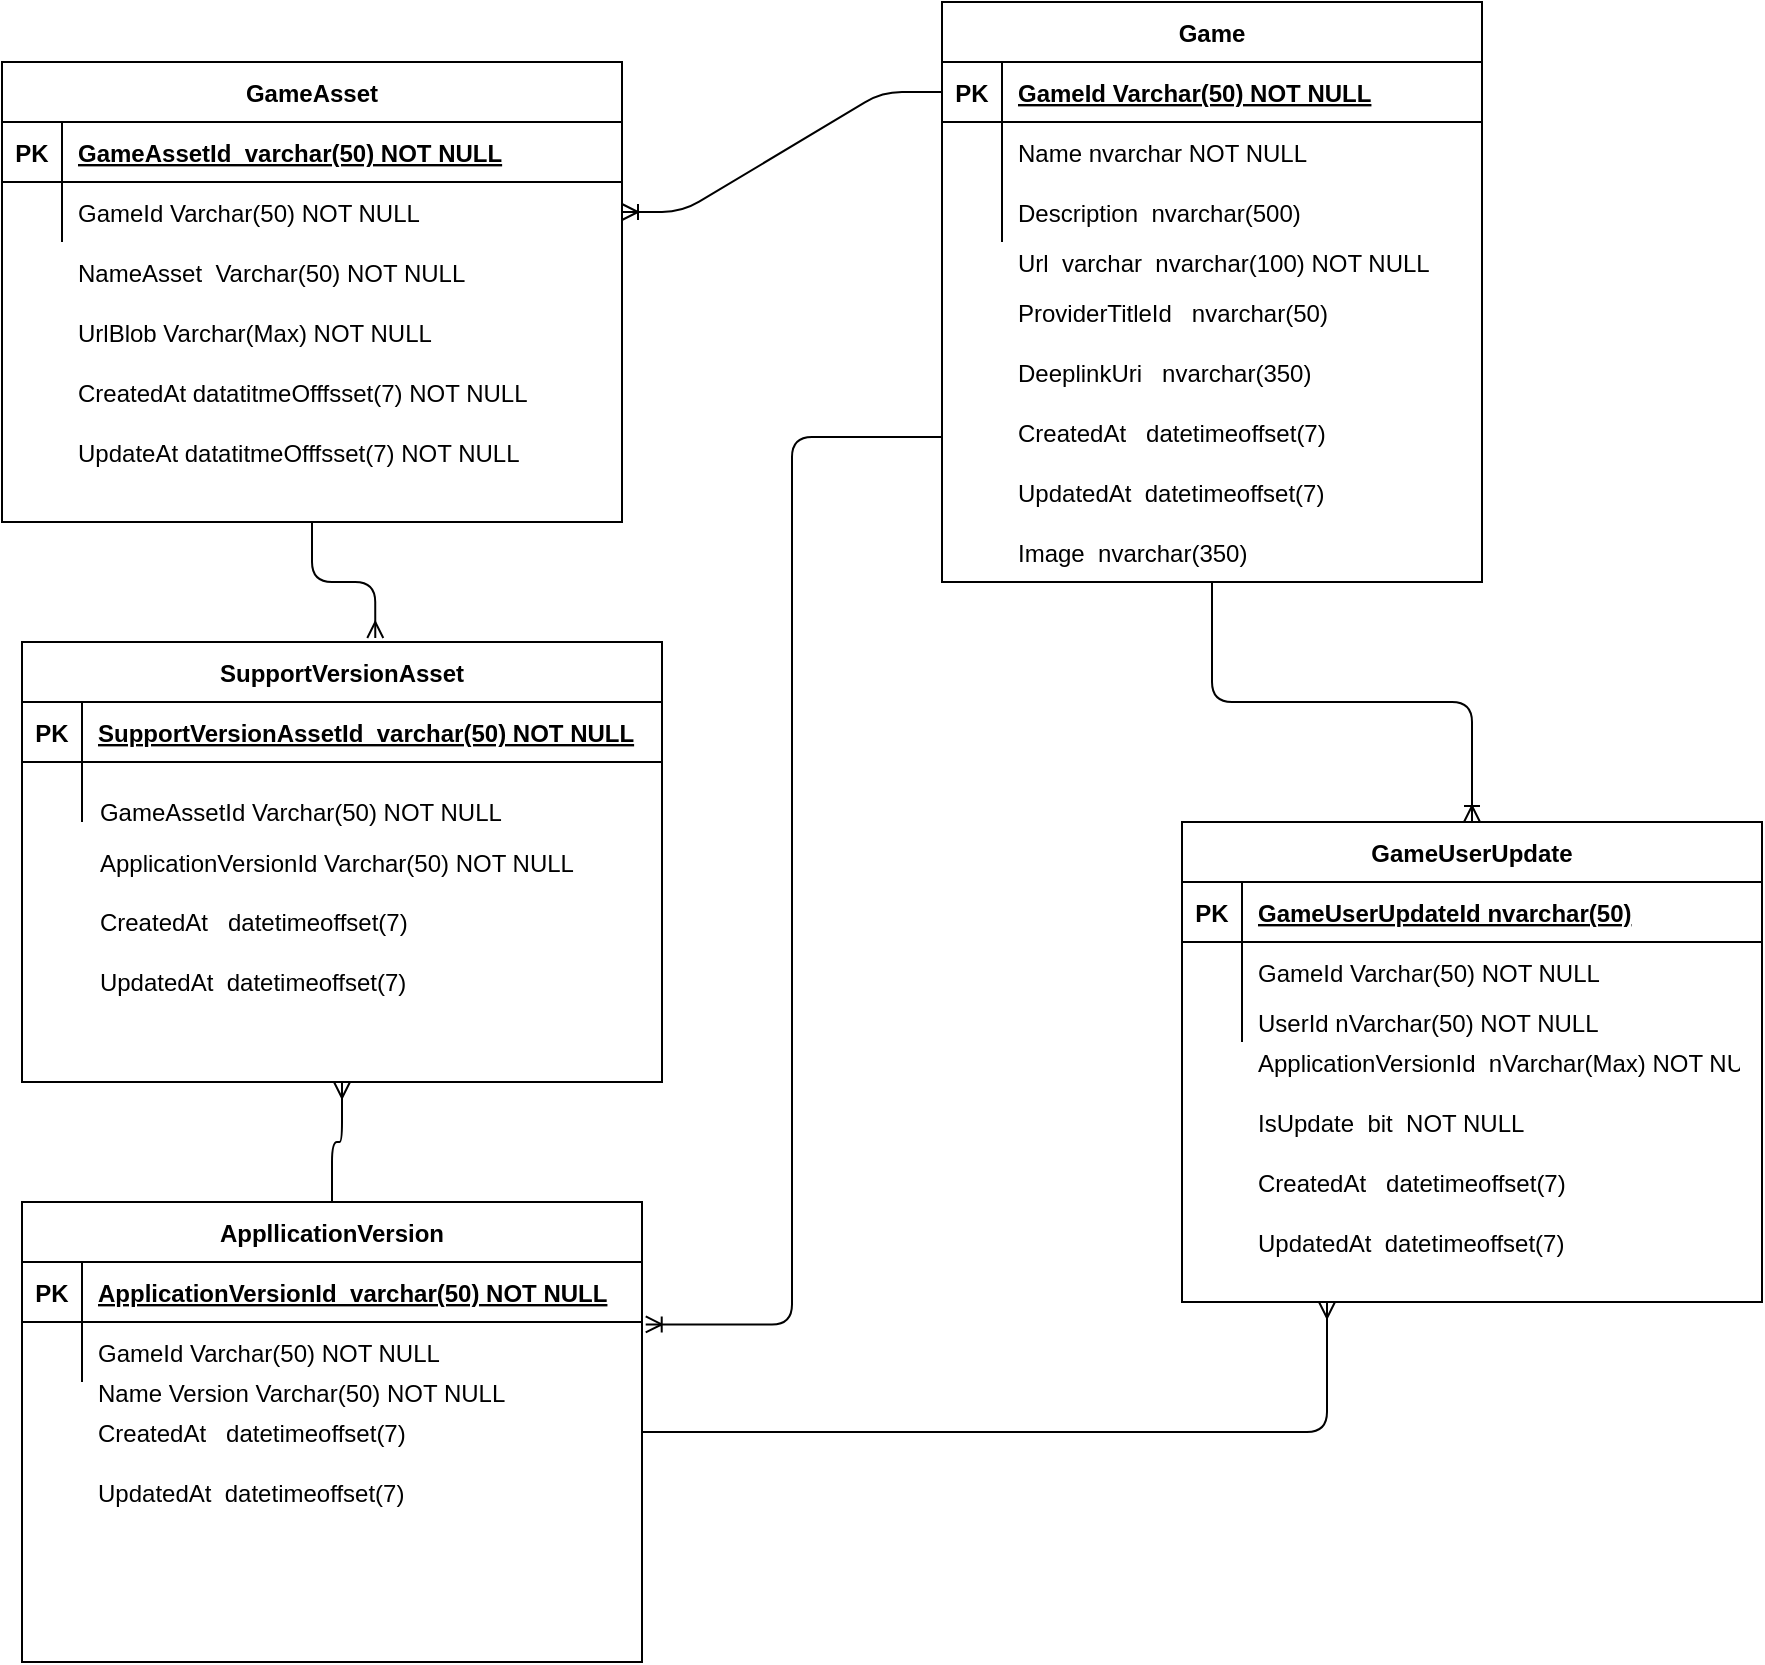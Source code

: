 <mxfile version="14.6.6" type="device" pages="2"><diagram id="R2lEEEUBdFMjLlhIrx00" name="Page-1"><mxGraphModel dx="1108" dy="482" grid="1" gridSize="10" guides="1" tooltips="1" connect="1" arrows="1" fold="1" page="1" pageScale="1" pageWidth="850" pageHeight="1100" math="0" shadow="0" extFonts="Permanent Marker^https://fonts.googleapis.com/css?family=Permanent+Marker"><root><mxCell id="0"/><mxCell id="1" parent="0"/><mxCell id="C-vyLk0tnHw3VtMMgP7b-23" value="GameAsset" style="shape=table;startSize=30;container=1;collapsible=1;childLayout=tableLayout;fixedRows=1;rowLines=0;fontStyle=1;align=center;resizeLast=1;" parent="1" vertex="1"><mxGeometry x="610" y="70" width="310" height="230" as="geometry"/></mxCell><mxCell id="C-vyLk0tnHw3VtMMgP7b-24" value="" style="shape=partialRectangle;collapsible=0;dropTarget=0;pointerEvents=0;fillColor=none;points=[[0,0.5],[1,0.5]];portConstraint=eastwest;top=0;left=0;right=0;bottom=1;" parent="C-vyLk0tnHw3VtMMgP7b-23" vertex="1"><mxGeometry y="30" width="310" height="30" as="geometry"/></mxCell><mxCell id="C-vyLk0tnHw3VtMMgP7b-25" value="PK" style="shape=partialRectangle;overflow=hidden;connectable=0;fillColor=none;top=0;left=0;bottom=0;right=0;fontStyle=1;" parent="C-vyLk0tnHw3VtMMgP7b-24" vertex="1"><mxGeometry width="30" height="30" as="geometry"/></mxCell><mxCell id="C-vyLk0tnHw3VtMMgP7b-26" value="GameAssetId  varchar(50) NOT NULL " style="shape=partialRectangle;overflow=hidden;connectable=0;fillColor=none;top=0;left=0;bottom=0;right=0;align=left;spacingLeft=6;fontStyle=5;" parent="C-vyLk0tnHw3VtMMgP7b-24" vertex="1"><mxGeometry x="30" width="280" height="30" as="geometry"/></mxCell><mxCell id="C-vyLk0tnHw3VtMMgP7b-27" value="" style="shape=partialRectangle;collapsible=0;dropTarget=0;pointerEvents=0;fillColor=none;points=[[0,0.5],[1,0.5]];portConstraint=eastwest;top=0;left=0;right=0;bottom=0;" parent="C-vyLk0tnHw3VtMMgP7b-23" vertex="1"><mxGeometry y="60" width="310" height="30" as="geometry"/></mxCell><mxCell id="C-vyLk0tnHw3VtMMgP7b-28" value="" style="shape=partialRectangle;overflow=hidden;connectable=0;fillColor=none;top=0;left=0;bottom=0;right=0;" parent="C-vyLk0tnHw3VtMMgP7b-27" vertex="1"><mxGeometry width="30" height="30" as="geometry"/></mxCell><mxCell id="C-vyLk0tnHw3VtMMgP7b-29" value="GameId Varchar(50) NOT NULL" style="shape=partialRectangle;overflow=hidden;connectable=0;fillColor=none;top=0;left=0;bottom=0;right=0;align=left;spacingLeft=6;" parent="C-vyLk0tnHw3VtMMgP7b-27" vertex="1"><mxGeometry x="30" width="280" height="30" as="geometry"/></mxCell><mxCell id="40GxMqxlOV6fRLPbYPQd-1" value="" style="shape=partialRectangle;collapsible=0;dropTarget=0;pointerEvents=0;fillColor=none;points=[[0,0.5],[1,0.5]];portConstraint=eastwest;top=0;left=0;right=0;bottom=0;" parent="1" vertex="1"><mxGeometry x="610" y="160" width="260" height="30" as="geometry"/></mxCell><mxCell id="40GxMqxlOV6fRLPbYPQd-2" value="" style="shape=partialRectangle;overflow=hidden;connectable=0;fillColor=none;top=0;left=0;bottom=0;right=0;" parent="40GxMqxlOV6fRLPbYPQd-1" vertex="1"><mxGeometry width="30" height="30" as="geometry"/></mxCell><mxCell id="40GxMqxlOV6fRLPbYPQd-3" value="NameAsset  Varchar(50) NOT NULL" style="shape=partialRectangle;overflow=hidden;connectable=0;fillColor=none;top=0;left=0;bottom=0;right=0;align=left;spacingLeft=6;" parent="40GxMqxlOV6fRLPbYPQd-1" vertex="1"><mxGeometry x="30" width="230" height="30" as="geometry"/></mxCell><mxCell id="40GxMqxlOV6fRLPbYPQd-4" value="UrlBlob Varchar(Max) NOT NULL" style="shape=partialRectangle;overflow=hidden;connectable=0;fillColor=none;top=0;left=0;bottom=0;right=0;align=left;spacingLeft=6;" parent="1" vertex="1"><mxGeometry x="640" y="190" width="230" height="30" as="geometry"/></mxCell><mxCell id="40GxMqxlOV6fRLPbYPQd-5" value="CreatedAt datatitmeOfffsset(7) NOT NULL" style="shape=partialRectangle;overflow=hidden;connectable=0;fillColor=none;top=0;left=0;bottom=0;right=0;align=left;spacingLeft=6;" parent="1" vertex="1"><mxGeometry x="640" y="220" width="240" height="30" as="geometry"/></mxCell><mxCell id="40GxMqxlOV6fRLPbYPQd-10" value="UpdateAt datatitmeOfffsset(7) NOT NULL" style="shape=partialRectangle;overflow=hidden;connectable=0;fillColor=none;top=0;left=0;bottom=0;right=0;align=left;spacingLeft=6;" parent="1" vertex="1"><mxGeometry x="640" y="250" width="240" height="30" as="geometry"/></mxCell><mxCell id="40GxMqxlOV6fRLPbYPQd-11" value="" style="edgeStyle=entityRelationEdgeStyle;fontSize=12;html=1;endArrow=ERoneToMany;entryX=1;entryY=0.5;entryDx=0;entryDy=0;exitX=0;exitY=0.5;exitDx=0;exitDy=0;" parent="1" source="C-vyLk0tnHw3VtMMgP7b-3" target="C-vyLk0tnHw3VtMMgP7b-27" edge="1"><mxGeometry x="610" y="40" width="100" height="100" as="geometry"><mxPoint x="950" y="270" as="sourcePoint"/><mxPoint x="1050" y="170" as="targetPoint"/></mxGeometry></mxCell><mxCell id="40GxMqxlOV6fRLPbYPQd-19" value="" style="group" parent="1" vertex="1" connectable="0"><mxGeometry x="1080" y="40" width="270" height="290" as="geometry"/></mxCell><mxCell id="40GxMqxlOV6fRLPbYPQd-12" value="Url  varchar  nvarchar(100) NOT NULL" style="shape=partialRectangle;overflow=hidden;connectable=0;fillColor=none;top=0;left=0;bottom=0;right=0;align=left;spacingLeft=6;" parent="40GxMqxlOV6fRLPbYPQd-19" vertex="1"><mxGeometry x="30" y="115" width="220" height="30" as="geometry"/></mxCell><mxCell id="40GxMqxlOV6fRLPbYPQd-17" value="Image  nvarchar(350)  " style="shape=partialRectangle;overflow=hidden;connectable=0;fillColor=none;top=0;left=0;bottom=0;right=0;align=left;spacingLeft=6;" parent="40GxMqxlOV6fRLPbYPQd-19" vertex="1"><mxGeometry x="30" y="260" width="220" height="30" as="geometry"/></mxCell><mxCell id="40GxMqxlOV6fRLPbYPQd-18" value="" style="group" parent="40GxMqxlOV6fRLPbYPQd-19" vertex="1" connectable="0"><mxGeometry width="270" height="290" as="geometry"/></mxCell><mxCell id="C-vyLk0tnHw3VtMMgP7b-2" value="Game" style="shape=table;startSize=30;container=1;collapsible=1;childLayout=tableLayout;fixedRows=1;rowLines=0;fontStyle=1;align=center;resizeLast=1;" parent="40GxMqxlOV6fRLPbYPQd-18" vertex="1"><mxGeometry width="270" height="290" as="geometry"/></mxCell><mxCell id="C-vyLk0tnHw3VtMMgP7b-3" value="" style="shape=partialRectangle;collapsible=0;dropTarget=0;pointerEvents=0;fillColor=none;points=[[0,0.5],[1,0.5]];portConstraint=eastwest;top=0;left=0;right=0;bottom=1;" parent="C-vyLk0tnHw3VtMMgP7b-2" vertex="1"><mxGeometry y="30" width="270" height="30" as="geometry"/></mxCell><mxCell id="C-vyLk0tnHw3VtMMgP7b-4" value="PK" style="shape=partialRectangle;overflow=hidden;connectable=0;fillColor=none;top=0;left=0;bottom=0;right=0;fontStyle=1;" parent="C-vyLk0tnHw3VtMMgP7b-3" vertex="1"><mxGeometry width="30" height="30" as="geometry"/></mxCell><mxCell id="C-vyLk0tnHw3VtMMgP7b-5" value="GameId Varchar(50) NOT NULL " style="shape=partialRectangle;overflow=hidden;connectable=0;fillColor=none;top=0;left=0;bottom=0;right=0;align=left;spacingLeft=6;fontStyle=5;" parent="C-vyLk0tnHw3VtMMgP7b-3" vertex="1"><mxGeometry x="30" width="240" height="30" as="geometry"/></mxCell><mxCell id="C-vyLk0tnHw3VtMMgP7b-6" value="" style="shape=partialRectangle;collapsible=0;dropTarget=0;pointerEvents=0;fillColor=none;points=[[0,0.5],[1,0.5]];portConstraint=eastwest;top=0;left=0;right=0;bottom=0;" parent="C-vyLk0tnHw3VtMMgP7b-2" vertex="1"><mxGeometry y="60" width="270" height="30" as="geometry"/></mxCell><mxCell id="C-vyLk0tnHw3VtMMgP7b-7" value="" style="shape=partialRectangle;overflow=hidden;connectable=0;fillColor=none;top=0;left=0;bottom=0;right=0;" parent="C-vyLk0tnHw3VtMMgP7b-6" vertex="1"><mxGeometry width="30" height="30" as="geometry"/></mxCell><mxCell id="C-vyLk0tnHw3VtMMgP7b-8" value="Name nvarchar NOT NULL" style="shape=partialRectangle;overflow=hidden;connectable=0;fillColor=none;top=0;left=0;bottom=0;right=0;align=left;spacingLeft=6;" parent="C-vyLk0tnHw3VtMMgP7b-6" vertex="1"><mxGeometry x="30" width="240" height="30" as="geometry"/></mxCell><mxCell id="C-vyLk0tnHw3VtMMgP7b-9" value="" style="shape=partialRectangle;collapsible=0;dropTarget=0;pointerEvents=0;fillColor=none;points=[[0,0.5],[1,0.5]];portConstraint=eastwest;top=0;left=0;right=0;bottom=0;" parent="C-vyLk0tnHw3VtMMgP7b-2" vertex="1"><mxGeometry y="90" width="270" height="30" as="geometry"/></mxCell><mxCell id="C-vyLk0tnHw3VtMMgP7b-10" value="" style="shape=partialRectangle;overflow=hidden;connectable=0;fillColor=none;top=0;left=0;bottom=0;right=0;" parent="C-vyLk0tnHw3VtMMgP7b-9" vertex="1"><mxGeometry width="30" height="30" as="geometry"/></mxCell><mxCell id="C-vyLk0tnHw3VtMMgP7b-11" value="Description  nvarchar(500)  " style="shape=partialRectangle;overflow=hidden;connectable=0;fillColor=none;top=0;left=0;bottom=0;right=0;align=left;spacingLeft=6;" parent="C-vyLk0tnHw3VtMMgP7b-9" vertex="1"><mxGeometry x="30" width="240" height="30" as="geometry"/></mxCell><mxCell id="40GxMqxlOV6fRLPbYPQd-13" value="ProviderTitleId   nvarchar(50) " style="shape=partialRectangle;overflow=hidden;connectable=0;fillColor=none;top=0;left=0;bottom=0;right=0;align=left;spacingLeft=6;" parent="40GxMqxlOV6fRLPbYPQd-18" vertex="1"><mxGeometry x="30" y="140" width="220" height="30" as="geometry"/></mxCell><mxCell id="40GxMqxlOV6fRLPbYPQd-14" value="DeeplinkUri   nvarchar(350) " style="shape=partialRectangle;overflow=hidden;connectable=0;fillColor=none;top=0;left=0;bottom=0;right=0;align=left;spacingLeft=6;" parent="40GxMqxlOV6fRLPbYPQd-18" vertex="1"><mxGeometry x="30" y="170" width="220" height="30" as="geometry"/></mxCell><mxCell id="40GxMqxlOV6fRLPbYPQd-15" value="CreatedAt   datetimeoffset(7) " style="shape=partialRectangle;overflow=hidden;connectable=0;fillColor=none;top=0;left=0;bottom=0;right=0;align=left;spacingLeft=6;" parent="40GxMqxlOV6fRLPbYPQd-18" vertex="1"><mxGeometry x="30" y="200" width="220" height="30" as="geometry"/></mxCell><mxCell id="40GxMqxlOV6fRLPbYPQd-16" value="UpdatedAt  datetimeoffset(7) " style="shape=partialRectangle;overflow=hidden;connectable=0;fillColor=none;top=0;left=0;bottom=0;right=0;align=left;spacingLeft=6;" parent="40GxMqxlOV6fRLPbYPQd-18" vertex="1"><mxGeometry x="30" y="230" width="220" height="30" as="geometry"/></mxCell><mxCell id="40GxMqxlOV6fRLPbYPQd-24" value="" style="edgeStyle=orthogonalEdgeStyle;fontSize=12;html=1;endArrow=ERoneToMany;entryX=0.5;entryY=0;entryDx=0;entryDy=0;exitX=0.5;exitY=1;exitDx=0;exitDy=0;" parent="1" source="C-vyLk0tnHw3VtMMgP7b-2" target="C-vyLk0tnHw3VtMMgP7b-13" edge="1"><mxGeometry x="610" y="40" width="100" height="100" as="geometry"><mxPoint x="980" y="390" as="sourcePoint"/><mxPoint x="820" y="450" as="targetPoint"/></mxGeometry></mxCell><mxCell id="40GxMqxlOV6fRLPbYPQd-37" value="" style="group" parent="1" vertex="1" connectable="0"><mxGeometry x="620" y="640" width="310" height="230" as="geometry"/></mxCell><mxCell id="40GxMqxlOV6fRLPbYPQd-25" value="AppllicationVersion" style="shape=table;startSize=30;container=1;collapsible=1;childLayout=tableLayout;fixedRows=1;rowLines=0;fontStyle=1;align=center;resizeLast=1;" parent="40GxMqxlOV6fRLPbYPQd-37" vertex="1"><mxGeometry width="310" height="230" as="geometry"/></mxCell><mxCell id="40GxMqxlOV6fRLPbYPQd-26" value="" style="shape=partialRectangle;collapsible=0;dropTarget=0;pointerEvents=0;fillColor=none;points=[[0,0.5],[1,0.5]];portConstraint=eastwest;top=0;left=0;right=0;bottom=1;" parent="40GxMqxlOV6fRLPbYPQd-25" vertex="1"><mxGeometry y="30" width="310" height="30" as="geometry"/></mxCell><mxCell id="40GxMqxlOV6fRLPbYPQd-27" value="PK" style="shape=partialRectangle;overflow=hidden;connectable=0;fillColor=none;top=0;left=0;bottom=0;right=0;fontStyle=1;" parent="40GxMqxlOV6fRLPbYPQd-26" vertex="1"><mxGeometry width="30" height="30" as="geometry"/></mxCell><mxCell id="40GxMqxlOV6fRLPbYPQd-28" value="ApplicationVersionId  varchar(50) NOT NULL " style="shape=partialRectangle;overflow=hidden;connectable=0;fillColor=none;top=0;left=0;bottom=0;right=0;align=left;spacingLeft=6;fontStyle=5;" parent="40GxMqxlOV6fRLPbYPQd-26" vertex="1"><mxGeometry x="30" width="280" height="30" as="geometry"/></mxCell><mxCell id="40GxMqxlOV6fRLPbYPQd-29" value="" style="shape=partialRectangle;collapsible=0;dropTarget=0;pointerEvents=0;fillColor=none;points=[[0,0.5],[1,0.5]];portConstraint=eastwest;top=0;left=0;right=0;bottom=0;" parent="40GxMqxlOV6fRLPbYPQd-25" vertex="1"><mxGeometry y="60" width="310" height="30" as="geometry"/></mxCell><mxCell id="40GxMqxlOV6fRLPbYPQd-30" value="" style="shape=partialRectangle;overflow=hidden;connectable=0;fillColor=none;top=0;left=0;bottom=0;right=0;" parent="40GxMqxlOV6fRLPbYPQd-29" vertex="1"><mxGeometry width="30" height="30" as="geometry"/></mxCell><mxCell id="40GxMqxlOV6fRLPbYPQd-31" value="GameId Varchar(50) NOT NULL" style="shape=partialRectangle;overflow=hidden;connectable=0;fillColor=none;top=0;left=0;bottom=0;right=0;align=left;spacingLeft=6;" parent="40GxMqxlOV6fRLPbYPQd-29" vertex="1"><mxGeometry x="30" width="280" height="30" as="geometry"/></mxCell><mxCell id="40GxMqxlOV6fRLPbYPQd-33" value="" style="shape=partialRectangle;collapsible=0;dropTarget=0;pointerEvents=0;fillColor=none;points=[[0,0.5],[1,0.5]];portConstraint=eastwest;top=0;left=0;right=0;bottom=0;" parent="40GxMqxlOV6fRLPbYPQd-37" vertex="1"><mxGeometry y="80" width="310" height="30" as="geometry"/></mxCell><mxCell id="40GxMqxlOV6fRLPbYPQd-34" value="" style="shape=partialRectangle;overflow=hidden;connectable=0;fillColor=none;top=0;left=0;bottom=0;right=0;" parent="40GxMqxlOV6fRLPbYPQd-33" vertex="1"><mxGeometry width="30" height="30" as="geometry"/></mxCell><mxCell id="40GxMqxlOV6fRLPbYPQd-35" value="Name Version Varchar(50) NOT NULL" style="shape=partialRectangle;overflow=hidden;connectable=0;fillColor=none;top=0;left=0;bottom=0;right=0;align=left;spacingLeft=6;" parent="40GxMqxlOV6fRLPbYPQd-33" vertex="1"><mxGeometry x="30" width="280" height="30" as="geometry"/></mxCell><mxCell id="40GxMqxlOV6fRLPbYPQd-52" value="UpdatedAt  datetimeoffset(7) " style="shape=partialRectangle;overflow=hidden;connectable=0;fillColor=none;top=0;left=0;bottom=0;right=0;align=left;spacingLeft=6;" parent="40GxMqxlOV6fRLPbYPQd-37" vertex="1"><mxGeometry x="30" y="130" width="220" height="30" as="geometry"/></mxCell><mxCell id="40GxMqxlOV6fRLPbYPQd-53" value="CreatedAt   datetimeoffset(7) " style="shape=partialRectangle;overflow=hidden;connectable=0;fillColor=none;top=0;left=0;bottom=0;right=0;align=left;spacingLeft=6;" parent="40GxMqxlOV6fRLPbYPQd-37" vertex="1"><mxGeometry x="30" y="100" width="220" height="30" as="geometry"/></mxCell><mxCell id="40GxMqxlOV6fRLPbYPQd-38" value="" style="group" parent="1" vertex="1" connectable="0"><mxGeometry x="1200" y="450" width="290" height="240" as="geometry"/></mxCell><mxCell id="C-vyLk0tnHw3VtMMgP7b-13" value="GameUserUpdate" style="shape=table;startSize=30;container=1;collapsible=1;childLayout=tableLayout;fixedRows=1;rowLines=0;fontStyle=1;align=center;resizeLast=1;" parent="40GxMqxlOV6fRLPbYPQd-38" vertex="1"><mxGeometry width="290" height="240" as="geometry"/></mxCell><mxCell id="C-vyLk0tnHw3VtMMgP7b-14" value="" style="shape=partialRectangle;collapsible=0;dropTarget=0;pointerEvents=0;fillColor=none;points=[[0,0.5],[1,0.5]];portConstraint=eastwest;top=0;left=0;right=0;bottom=1;" parent="C-vyLk0tnHw3VtMMgP7b-13" vertex="1"><mxGeometry y="30" width="290" height="30" as="geometry"/></mxCell><mxCell id="C-vyLk0tnHw3VtMMgP7b-15" value="PK" style="shape=partialRectangle;overflow=hidden;connectable=0;fillColor=none;top=0;left=0;bottom=0;right=0;fontStyle=1;" parent="C-vyLk0tnHw3VtMMgP7b-14" vertex="1"><mxGeometry width="30" height="30" as="geometry"/></mxCell><mxCell id="C-vyLk0tnHw3VtMMgP7b-16" value="GameUserUpdateId nvarchar(50)" style="shape=partialRectangle;overflow=hidden;connectable=0;fillColor=none;top=0;left=0;bottom=0;right=0;align=left;spacingLeft=6;fontStyle=5;" parent="C-vyLk0tnHw3VtMMgP7b-14" vertex="1"><mxGeometry x="30" width="260" height="30" as="geometry"/></mxCell><mxCell id="C-vyLk0tnHw3VtMMgP7b-17" value="" style="shape=partialRectangle;collapsible=0;dropTarget=0;pointerEvents=0;fillColor=none;points=[[0,0.5],[1,0.5]];portConstraint=eastwest;top=0;left=0;right=0;bottom=0;" parent="C-vyLk0tnHw3VtMMgP7b-13" vertex="1"><mxGeometry y="60" width="290" height="30" as="geometry"/></mxCell><mxCell id="C-vyLk0tnHw3VtMMgP7b-18" value="" style="shape=partialRectangle;overflow=hidden;connectable=0;fillColor=none;top=0;left=0;bottom=0;right=0;" parent="C-vyLk0tnHw3VtMMgP7b-17" vertex="1"><mxGeometry width="30" height="30" as="geometry"/></mxCell><mxCell id="C-vyLk0tnHw3VtMMgP7b-19" value="GameId Varchar(50) NOT NULL" style="shape=partialRectangle;overflow=hidden;connectable=0;fillColor=none;top=0;left=0;bottom=0;right=0;align=left;spacingLeft=6;" parent="C-vyLk0tnHw3VtMMgP7b-17" vertex="1"><mxGeometry x="30" width="260" height="30" as="geometry"/></mxCell><mxCell id="C-vyLk0tnHw3VtMMgP7b-20" value="" style="shape=partialRectangle;collapsible=0;dropTarget=0;pointerEvents=0;fillColor=none;points=[[0,0.5],[1,0.5]];portConstraint=eastwest;top=0;left=0;right=0;bottom=0;" parent="C-vyLk0tnHw3VtMMgP7b-13" vertex="1"><mxGeometry y="90" width="290" height="20" as="geometry"/></mxCell><mxCell id="C-vyLk0tnHw3VtMMgP7b-21" value="" style="shape=partialRectangle;overflow=hidden;connectable=0;fillColor=none;top=0;left=0;bottom=0;right=0;" parent="C-vyLk0tnHw3VtMMgP7b-20" vertex="1"><mxGeometry width="30" height="20" as="geometry"/></mxCell><mxCell id="C-vyLk0tnHw3VtMMgP7b-22" value="UserId nVarchar(50) NOT NULL" style="shape=partialRectangle;overflow=hidden;connectable=0;fillColor=none;top=0;left=0;bottom=0;right=0;align=left;spacingLeft=6;" parent="C-vyLk0tnHw3VtMMgP7b-20" vertex="1"><mxGeometry x="30" width="260" height="20" as="geometry"/></mxCell><mxCell id="40GxMqxlOV6fRLPbYPQd-20" value="ApplicationVersionId  nVarchar(Max) NOT NULL" style="shape=partialRectangle;overflow=hidden;connectable=0;fillColor=none;top=0;left=0;bottom=0;right=0;align=left;spacingLeft=6;" parent="40GxMqxlOV6fRLPbYPQd-38" vertex="1"><mxGeometry x="30" y="105" width="250" height="30" as="geometry"/></mxCell><mxCell id="40GxMqxlOV6fRLPbYPQd-21" value="IsUpdate  bit  NOT NULL" style="shape=partialRectangle;overflow=hidden;connectable=0;fillColor=none;top=0;left=0;bottom=0;right=0;align=left;spacingLeft=6;" parent="40GxMqxlOV6fRLPbYPQd-38" vertex="1"><mxGeometry x="30" y="135" width="250" height="30" as="geometry"/></mxCell><mxCell id="40GxMqxlOV6fRLPbYPQd-22" value="CreatedAt   datetimeoffset(7) " style="shape=partialRectangle;overflow=hidden;connectable=0;fillColor=none;top=0;left=0;bottom=0;right=0;align=left;spacingLeft=6;" parent="40GxMqxlOV6fRLPbYPQd-38" vertex="1"><mxGeometry x="30" y="165" width="220" height="30" as="geometry"/></mxCell><mxCell id="40GxMqxlOV6fRLPbYPQd-23" value="UpdatedAt  datetimeoffset(7) " style="shape=partialRectangle;overflow=hidden;connectable=0;fillColor=none;top=0;left=0;bottom=0;right=0;align=left;spacingLeft=6;" parent="40GxMqxlOV6fRLPbYPQd-38" vertex="1"><mxGeometry x="30" y="195" width="220" height="30" as="geometry"/></mxCell><mxCell id="40GxMqxlOV6fRLPbYPQd-39" value="" style="group" parent="1" vertex="1" connectable="0"><mxGeometry x="620" y="360" width="320" height="220" as="geometry"/></mxCell><mxCell id="40GxMqxlOV6fRLPbYPQd-40" value="SupportVersionAsset" style="shape=table;startSize=30;container=1;collapsible=1;childLayout=tableLayout;fixedRows=1;rowLines=0;fontStyle=1;align=center;resizeLast=1;" parent="40GxMqxlOV6fRLPbYPQd-39" vertex="1"><mxGeometry width="320" height="220" as="geometry"/></mxCell><mxCell id="40GxMqxlOV6fRLPbYPQd-41" value="" style="shape=partialRectangle;collapsible=0;dropTarget=0;pointerEvents=0;fillColor=none;points=[[0,0.5],[1,0.5]];portConstraint=eastwest;top=0;left=0;right=0;bottom=1;" parent="40GxMqxlOV6fRLPbYPQd-40" vertex="1"><mxGeometry y="30" width="320" height="30" as="geometry"/></mxCell><mxCell id="40GxMqxlOV6fRLPbYPQd-42" value="PK" style="shape=partialRectangle;overflow=hidden;connectable=0;fillColor=none;top=0;left=0;bottom=0;right=0;fontStyle=1;" parent="40GxMqxlOV6fRLPbYPQd-41" vertex="1"><mxGeometry width="30" height="30" as="geometry"/></mxCell><mxCell id="40GxMqxlOV6fRLPbYPQd-43" value="SupportVersionAssetId  varchar(50) NOT NULL " style="shape=partialRectangle;overflow=hidden;connectable=0;fillColor=none;top=0;left=0;bottom=0;right=0;align=left;spacingLeft=6;fontStyle=5;" parent="40GxMqxlOV6fRLPbYPQd-41" vertex="1"><mxGeometry x="30" width="290" height="30" as="geometry"/></mxCell><mxCell id="40GxMqxlOV6fRLPbYPQd-44" value="" style="shape=partialRectangle;collapsible=0;dropTarget=0;pointerEvents=0;fillColor=none;points=[[0,0.5],[1,0.5]];portConstraint=eastwest;top=0;left=0;right=0;bottom=0;" parent="40GxMqxlOV6fRLPbYPQd-40" vertex="1"><mxGeometry y="60" width="320" height="30" as="geometry"/></mxCell><mxCell id="40GxMqxlOV6fRLPbYPQd-45" value="" style="shape=partialRectangle;overflow=hidden;connectable=0;fillColor=none;top=0;left=0;bottom=0;right=0;" parent="40GxMqxlOV6fRLPbYPQd-44" vertex="1"><mxGeometry width="30" height="30" as="geometry"/></mxCell><mxCell id="40GxMqxlOV6fRLPbYPQd-46" value="" style="shape=partialRectangle;overflow=hidden;connectable=0;fillColor=none;top=0;left=0;bottom=0;right=0;align=left;spacingLeft=6;" parent="40GxMqxlOV6fRLPbYPQd-44" vertex="1"><mxGeometry x="30" width="290" height="30" as="geometry"/></mxCell><mxCell id="40GxMqxlOV6fRLPbYPQd-49" value="GameAssetId Varchar(50) NOT NULL" style="shape=partialRectangle;overflow=hidden;connectable=0;fillColor=none;top=0;left=0;bottom=0;right=0;align=left;spacingLeft=6;" parent="40GxMqxlOV6fRLPbYPQd-39" vertex="1"><mxGeometry x="30.968" y="70.002" width="289.032" height="28.696" as="geometry"/></mxCell><mxCell id="40GxMqxlOV6fRLPbYPQd-50" value="ApplicationVersionId Varchar(50) NOT NULL" style="shape=partialRectangle;overflow=hidden;connectable=0;fillColor=none;top=0;left=0;bottom=0;right=0;align=left;spacingLeft=6;" parent="40GxMqxlOV6fRLPbYPQd-39" vertex="1"><mxGeometry x="30.97" y="95.65" width="269.03" height="28.7" as="geometry"/></mxCell><mxCell id="UZtxM_faUeH1Q79mivcv-1" value="CreatedAt   datetimeoffset(7) " style="shape=partialRectangle;overflow=hidden;connectable=0;fillColor=none;top=0;left=0;bottom=0;right=0;align=left;spacingLeft=6;" parent="40GxMqxlOV6fRLPbYPQd-39" vertex="1"><mxGeometry x="30.968" y="124.35" width="227.097" height="30" as="geometry"/></mxCell><mxCell id="UZtxM_faUeH1Q79mivcv-2" value="UpdatedAt  datetimeoffset(7) " style="shape=partialRectangle;overflow=hidden;connectable=0;fillColor=none;top=0;left=0;bottom=0;right=0;align=left;spacingLeft=6;" parent="40GxMqxlOV6fRLPbYPQd-39" vertex="1"><mxGeometry x="30.968" y="154.35" width="227.097" height="30" as="geometry"/></mxCell><mxCell id="40GxMqxlOV6fRLPbYPQd-51" value="" style="edgeStyle=orthogonalEdgeStyle;fontSize=12;html=1;endArrow=ERoneToMany;entryX=1.006;entryY=1.041;entryDx=0;entryDy=0;exitX=0;exitY=0.75;exitDx=0;exitDy=0;entryPerimeter=0;" parent="1" source="C-vyLk0tnHw3VtMMgP7b-2" target="40GxMqxlOV6fRLPbYPQd-26" edge="1"><mxGeometry x="415" y="60.06" width="100" height="100" as="geometry"><mxPoint x="1020" y="350.06" as="sourcePoint"/><mxPoint x="1070" y="530.06" as="targetPoint"/></mxGeometry></mxCell><mxCell id="UZtxM_faUeH1Q79mivcv-4" value="" style="edgeStyle=orthogonalEdgeStyle;fontSize=12;html=1;endArrow=ERmany;exitX=0.5;exitY=1;exitDx=0;exitDy=0;entryX=0.552;entryY=-0.009;entryDx=0;entryDy=0;entryPerimeter=0;" parent="1" source="C-vyLk0tnHw3VtMMgP7b-23" target="40GxMqxlOV6fRLPbYPQd-40" edge="1"><mxGeometry width="100" height="100" relative="1" as="geometry"><mxPoint x="840" y="370" as="sourcePoint"/><mxPoint x="940" y="270" as="targetPoint"/></mxGeometry></mxCell><mxCell id="UZtxM_faUeH1Q79mivcv-5" value="" style="edgeStyle=orthogonalEdgeStyle;fontSize=12;html=1;endArrow=ERmany;exitX=0.5;exitY=0;exitDx=0;exitDy=0;entryX=0.5;entryY=1;entryDx=0;entryDy=0;" parent="1" source="40GxMqxlOV6fRLPbYPQd-25" target="40GxMqxlOV6fRLPbYPQd-40" edge="1"><mxGeometry width="100" height="100" relative="1" as="geometry"><mxPoint x="520" y="560.99" as="sourcePoint"/><mxPoint x="546.12" y="619.01" as="targetPoint"/></mxGeometry></mxCell><mxCell id="Lpglo5r14fyXuhGfk72F-1" value="" style="edgeStyle=orthogonalEdgeStyle;fontSize=12;html=1;endArrow=ERmany;exitX=1;exitY=0.5;exitDx=0;exitDy=0;entryX=0.25;entryY=1;entryDx=0;entryDy=0;" parent="1" source="40GxMqxlOV6fRLPbYPQd-25" target="C-vyLk0tnHw3VtMMgP7b-13" edge="1"><mxGeometry width="100" height="100" relative="1" as="geometry"><mxPoint x="990" y="785" as="sourcePoint"/><mxPoint x="990" y="725" as="targetPoint"/></mxGeometry></mxCell></root></mxGraphModel></diagram><diagram id="c-J4edcSjj7rPaknPc0l" name="Page-2"><mxGraphModel dx="868" dy="482" grid="1" gridSize="10" guides="1" tooltips="1" connect="1" arrows="1" fold="1" page="1" pageScale="1" pageWidth="827" pageHeight="1169" math="0" shadow="0"><root><mxCell id="qeeHraCT3zAw80Al4Qxd-0"/><mxCell id="qeeHraCT3zAw80Al4Qxd-1" parent="qeeHraCT3zAw80Al4Qxd-0"/></root></mxGraphModel></diagram></mxfile>